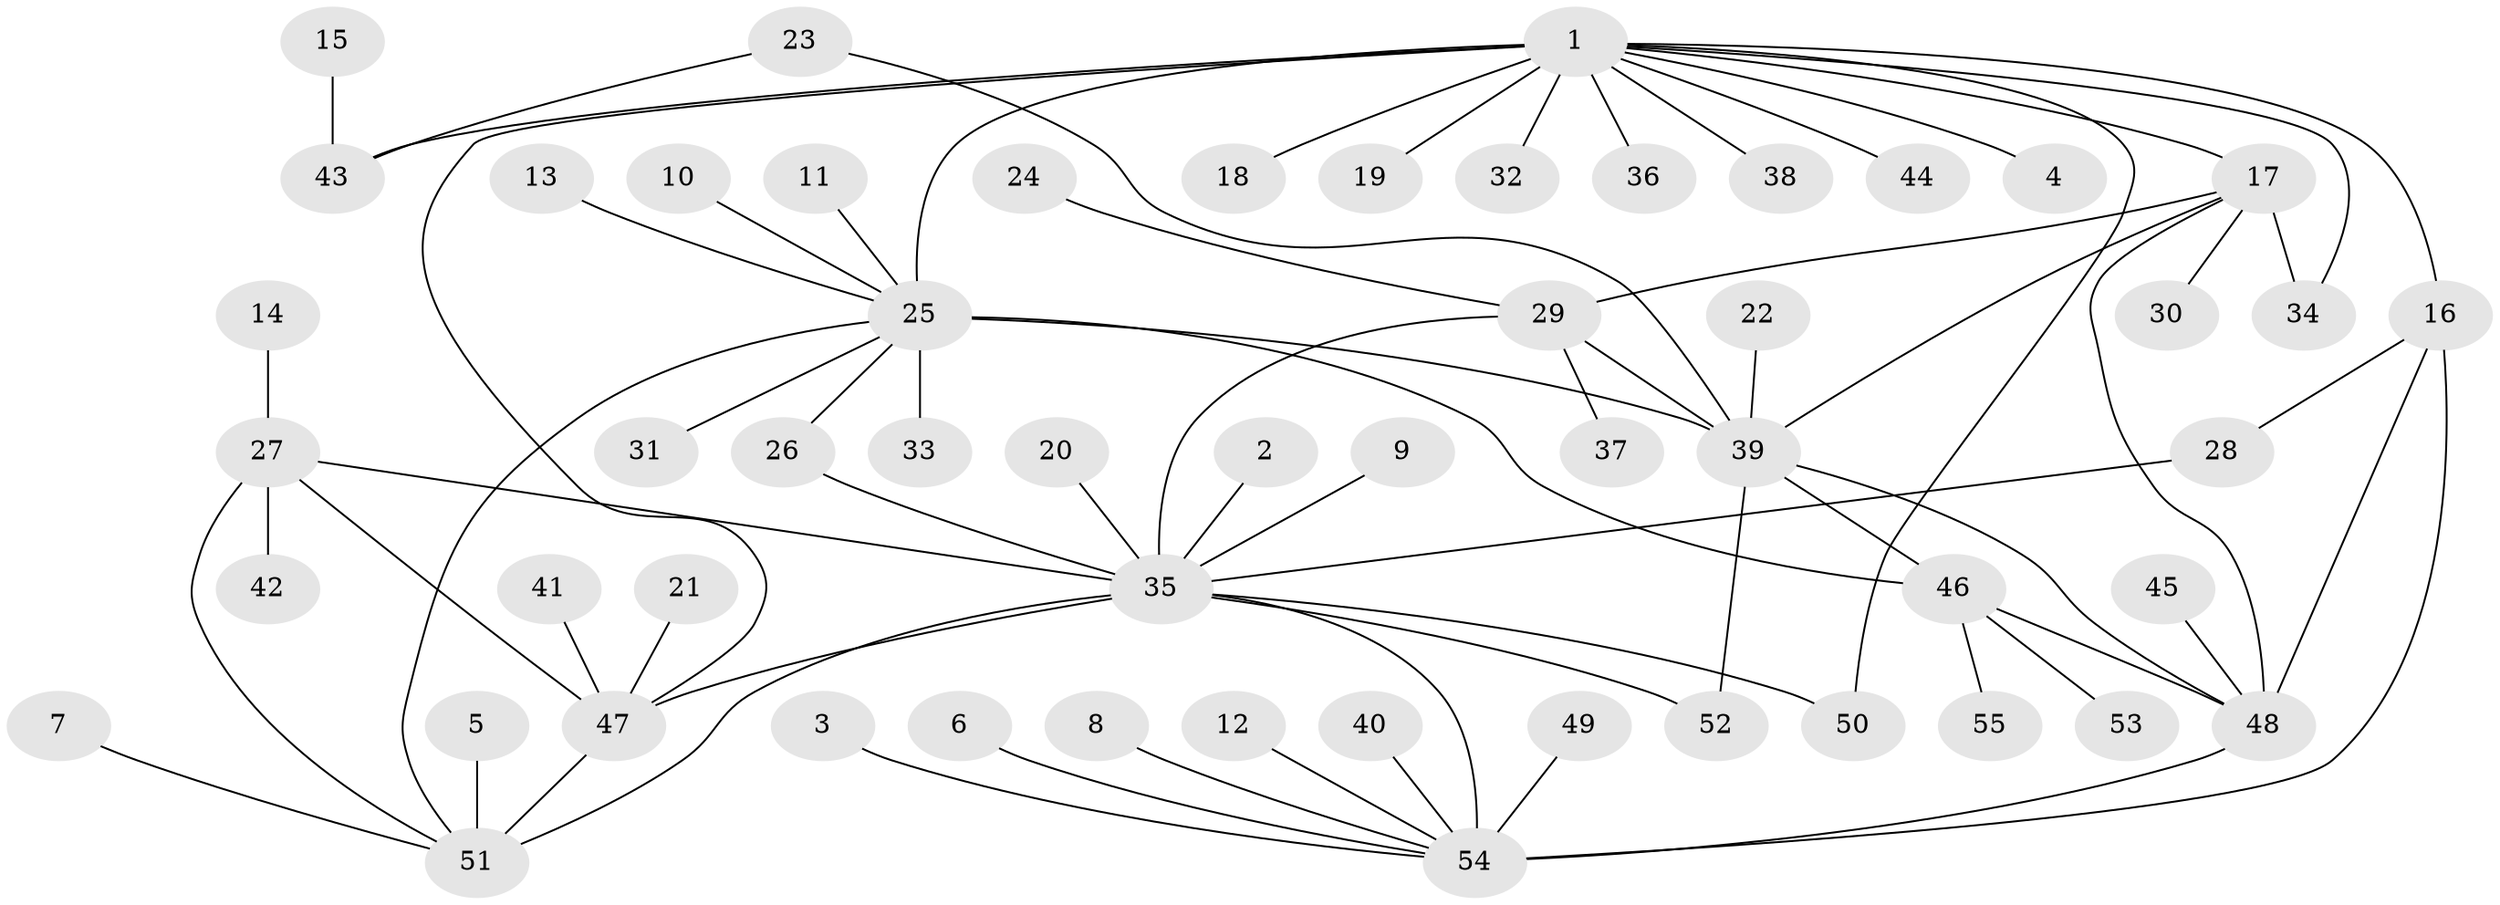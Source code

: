 // original degree distribution, {8: 0.06363636363636363, 5: 0.05454545454545454, 9: 0.03636363636363636, 10: 0.02727272727272727, 6: 0.01818181818181818, 11: 0.00909090909090909, 7: 0.00909090909090909, 15: 0.00909090909090909, 2: 0.23636363636363636, 1: 0.5181818181818182, 3: 0.01818181818181818}
// Generated by graph-tools (version 1.1) at 2025/50/03/09/25 03:50:28]
// undirected, 55 vertices, 73 edges
graph export_dot {
graph [start="1"]
  node [color=gray90,style=filled];
  1;
  2;
  3;
  4;
  5;
  6;
  7;
  8;
  9;
  10;
  11;
  12;
  13;
  14;
  15;
  16;
  17;
  18;
  19;
  20;
  21;
  22;
  23;
  24;
  25;
  26;
  27;
  28;
  29;
  30;
  31;
  32;
  33;
  34;
  35;
  36;
  37;
  38;
  39;
  40;
  41;
  42;
  43;
  44;
  45;
  46;
  47;
  48;
  49;
  50;
  51;
  52;
  53;
  54;
  55;
  1 -- 4 [weight=1.0];
  1 -- 16 [weight=2.0];
  1 -- 17 [weight=1.0];
  1 -- 18 [weight=1.0];
  1 -- 19 [weight=1.0];
  1 -- 25 [weight=1.0];
  1 -- 32 [weight=1.0];
  1 -- 34 [weight=1.0];
  1 -- 36 [weight=1.0];
  1 -- 38 [weight=1.0];
  1 -- 43 [weight=4.0];
  1 -- 44 [weight=1.0];
  1 -- 47 [weight=1.0];
  1 -- 50 [weight=1.0];
  2 -- 35 [weight=1.0];
  3 -- 54 [weight=1.0];
  5 -- 51 [weight=1.0];
  6 -- 54 [weight=1.0];
  7 -- 51 [weight=1.0];
  8 -- 54 [weight=1.0];
  9 -- 35 [weight=1.0];
  10 -- 25 [weight=1.0];
  11 -- 25 [weight=1.0];
  12 -- 54 [weight=1.0];
  13 -- 25 [weight=1.0];
  14 -- 27 [weight=1.0];
  15 -- 43 [weight=1.0];
  16 -- 28 [weight=1.0];
  16 -- 48 [weight=3.0];
  16 -- 54 [weight=1.0];
  17 -- 29 [weight=6.0];
  17 -- 30 [weight=1.0];
  17 -- 34 [weight=1.0];
  17 -- 39 [weight=1.0];
  17 -- 48 [weight=1.0];
  20 -- 35 [weight=1.0];
  21 -- 47 [weight=1.0];
  22 -- 39 [weight=1.0];
  23 -- 39 [weight=1.0];
  23 -- 43 [weight=1.0];
  24 -- 29 [weight=1.0];
  25 -- 26 [weight=1.0];
  25 -- 31 [weight=1.0];
  25 -- 33 [weight=1.0];
  25 -- 39 [weight=3.0];
  25 -- 46 [weight=3.0];
  25 -- 51 [weight=1.0];
  26 -- 35 [weight=1.0];
  27 -- 35 [weight=2.0];
  27 -- 42 [weight=1.0];
  27 -- 47 [weight=1.0];
  27 -- 51 [weight=1.0];
  28 -- 35 [weight=1.0];
  29 -- 35 [weight=3.0];
  29 -- 37 [weight=1.0];
  29 -- 39 [weight=1.0];
  35 -- 47 [weight=2.0];
  35 -- 50 [weight=1.0];
  35 -- 51 [weight=2.0];
  35 -- 52 [weight=1.0];
  35 -- 54 [weight=1.0];
  39 -- 46 [weight=1.0];
  39 -- 48 [weight=1.0];
  39 -- 52 [weight=1.0];
  40 -- 54 [weight=1.0];
  41 -- 47 [weight=1.0];
  45 -- 48 [weight=1.0];
  46 -- 48 [weight=1.0];
  46 -- 53 [weight=1.0];
  46 -- 55 [weight=1.0];
  47 -- 51 [weight=1.0];
  48 -- 54 [weight=3.0];
  49 -- 54 [weight=1.0];
}
